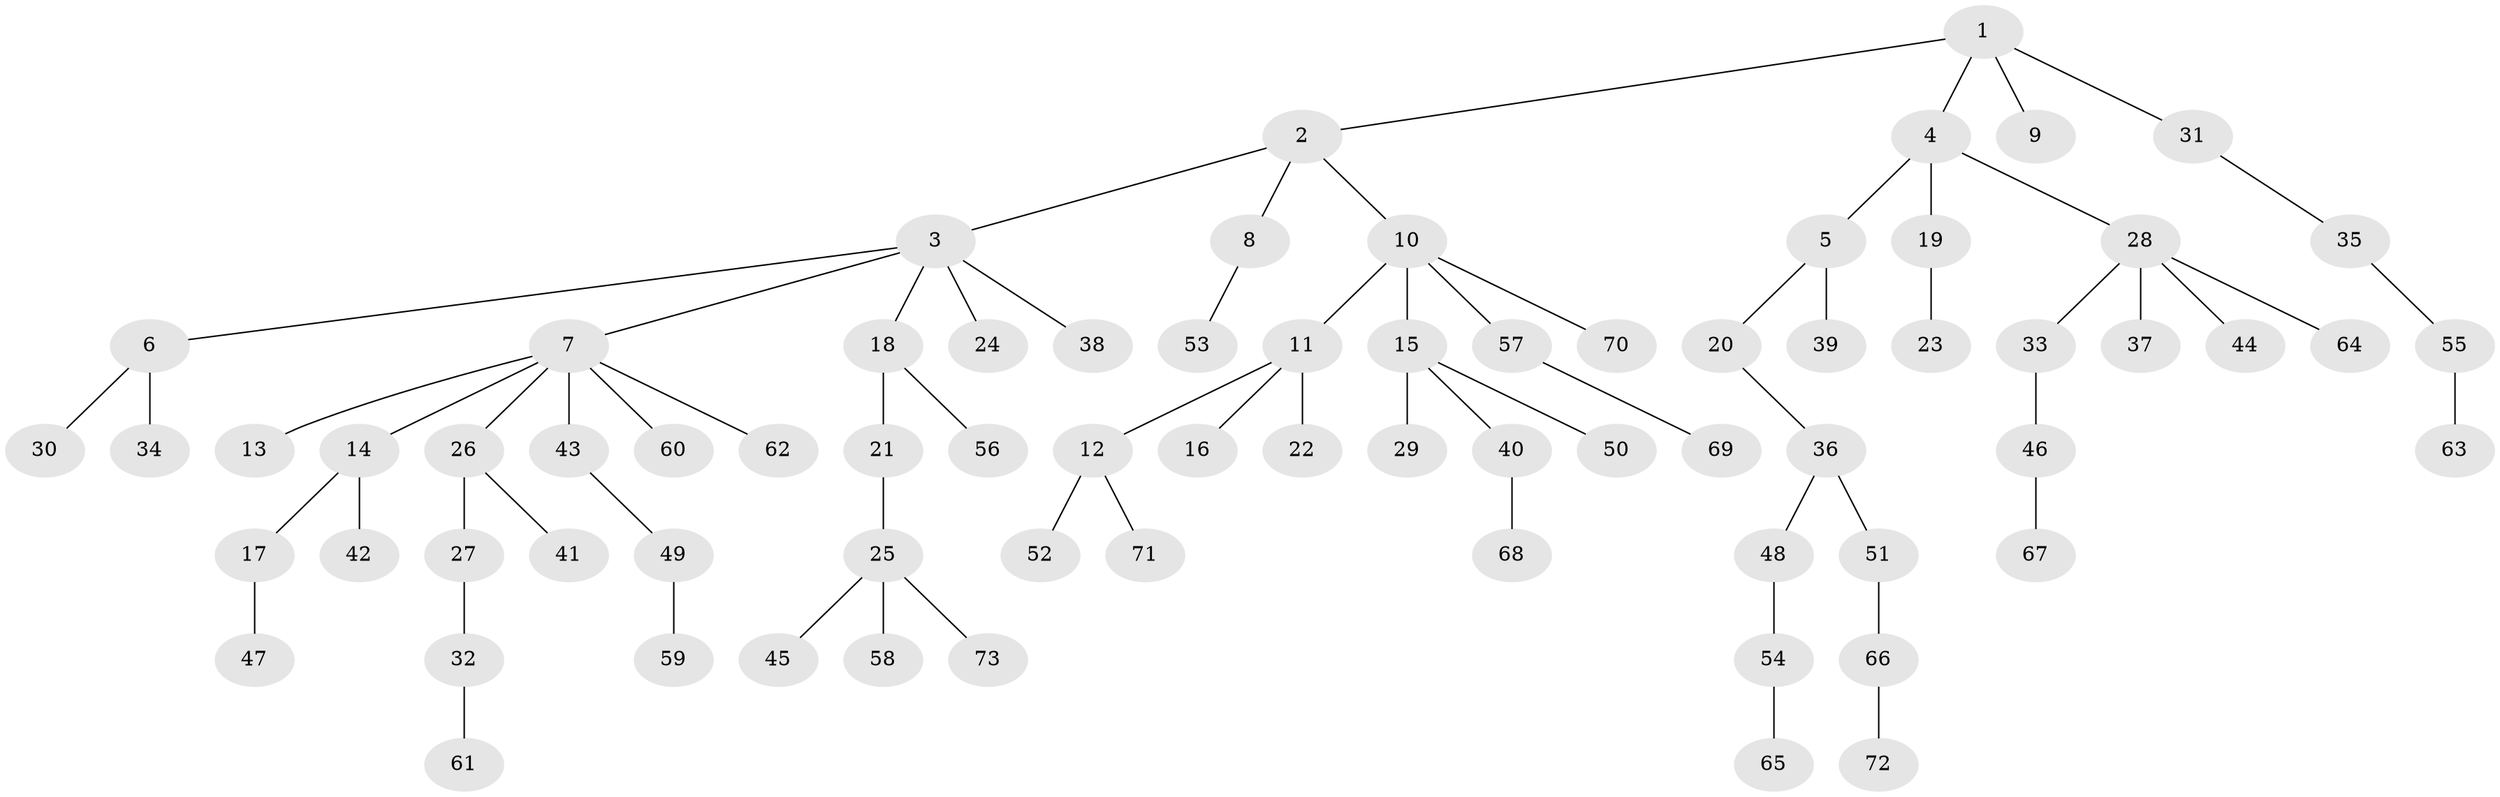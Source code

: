 // coarse degree distribution, {3: 0.13043478260869565, 4: 0.13043478260869565, 2: 0.2608695652173913, 1: 0.4782608695652174}
// Generated by graph-tools (version 1.1) at 2025/51/03/04/25 22:51:51]
// undirected, 73 vertices, 72 edges
graph export_dot {
  node [color=gray90,style=filled];
  1;
  2;
  3;
  4;
  5;
  6;
  7;
  8;
  9;
  10;
  11;
  12;
  13;
  14;
  15;
  16;
  17;
  18;
  19;
  20;
  21;
  22;
  23;
  24;
  25;
  26;
  27;
  28;
  29;
  30;
  31;
  32;
  33;
  34;
  35;
  36;
  37;
  38;
  39;
  40;
  41;
  42;
  43;
  44;
  45;
  46;
  47;
  48;
  49;
  50;
  51;
  52;
  53;
  54;
  55;
  56;
  57;
  58;
  59;
  60;
  61;
  62;
  63;
  64;
  65;
  66;
  67;
  68;
  69;
  70;
  71;
  72;
  73;
  1 -- 2;
  1 -- 4;
  1 -- 9;
  1 -- 31;
  2 -- 3;
  2 -- 8;
  2 -- 10;
  3 -- 6;
  3 -- 7;
  3 -- 18;
  3 -- 24;
  3 -- 38;
  4 -- 5;
  4 -- 19;
  4 -- 28;
  5 -- 20;
  5 -- 39;
  6 -- 30;
  6 -- 34;
  7 -- 13;
  7 -- 14;
  7 -- 26;
  7 -- 43;
  7 -- 60;
  7 -- 62;
  8 -- 53;
  10 -- 11;
  10 -- 15;
  10 -- 57;
  10 -- 70;
  11 -- 12;
  11 -- 16;
  11 -- 22;
  12 -- 52;
  12 -- 71;
  14 -- 17;
  14 -- 42;
  15 -- 29;
  15 -- 40;
  15 -- 50;
  17 -- 47;
  18 -- 21;
  18 -- 56;
  19 -- 23;
  20 -- 36;
  21 -- 25;
  25 -- 45;
  25 -- 58;
  25 -- 73;
  26 -- 27;
  26 -- 41;
  27 -- 32;
  28 -- 33;
  28 -- 37;
  28 -- 44;
  28 -- 64;
  31 -- 35;
  32 -- 61;
  33 -- 46;
  35 -- 55;
  36 -- 48;
  36 -- 51;
  40 -- 68;
  43 -- 49;
  46 -- 67;
  48 -- 54;
  49 -- 59;
  51 -- 66;
  54 -- 65;
  55 -- 63;
  57 -- 69;
  66 -- 72;
}
